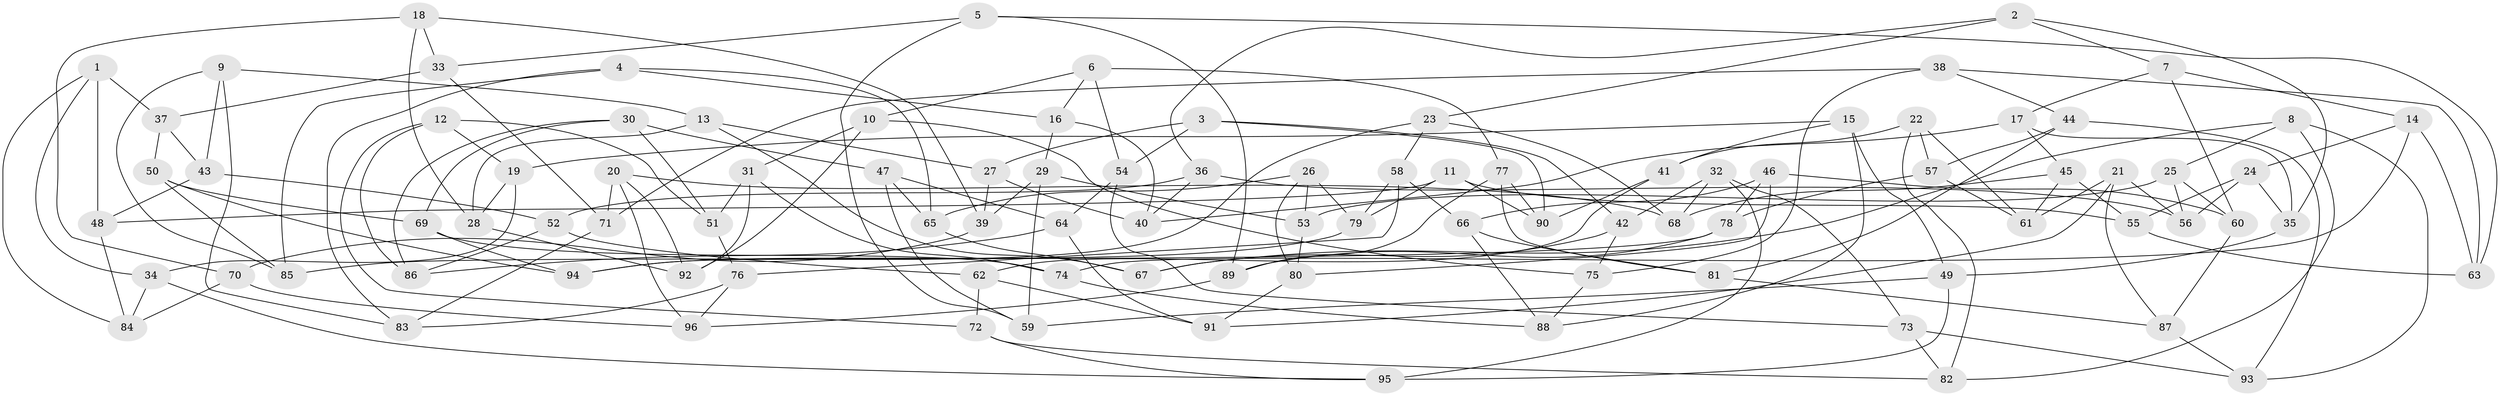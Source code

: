 // coarse degree distribution, {10: 0.06896551724137931, 8: 0.1724137931034483, 9: 0.20689655172413793, 4: 0.1724137931034483, 7: 0.06896551724137931, 5: 0.13793103448275862, 6: 0.1724137931034483}
// Generated by graph-tools (version 1.1) at 2025/53/03/04/25 22:53:59]
// undirected, 96 vertices, 192 edges
graph export_dot {
  node [color=gray90,style=filled];
  1;
  2;
  3;
  4;
  5;
  6;
  7;
  8;
  9;
  10;
  11;
  12;
  13;
  14;
  15;
  16;
  17;
  18;
  19;
  20;
  21;
  22;
  23;
  24;
  25;
  26;
  27;
  28;
  29;
  30;
  31;
  32;
  33;
  34;
  35;
  36;
  37;
  38;
  39;
  40;
  41;
  42;
  43;
  44;
  45;
  46;
  47;
  48;
  49;
  50;
  51;
  52;
  53;
  54;
  55;
  56;
  57;
  58;
  59;
  60;
  61;
  62;
  63;
  64;
  65;
  66;
  67;
  68;
  69;
  70;
  71;
  72;
  73;
  74;
  75;
  76;
  77;
  78;
  79;
  80;
  81;
  82;
  83;
  84;
  85;
  86;
  87;
  88;
  89;
  90;
  91;
  92;
  93;
  94;
  95;
  96;
  1 -- 48;
  1 -- 84;
  1 -- 37;
  1 -- 34;
  2 -- 7;
  2 -- 23;
  2 -- 35;
  2 -- 36;
  3 -- 90;
  3 -- 54;
  3 -- 42;
  3 -- 27;
  4 -- 83;
  4 -- 85;
  4 -- 16;
  4 -- 65;
  5 -- 33;
  5 -- 63;
  5 -- 59;
  5 -- 89;
  6 -- 77;
  6 -- 10;
  6 -- 16;
  6 -- 54;
  7 -- 17;
  7 -- 14;
  7 -- 60;
  8 -- 93;
  8 -- 25;
  8 -- 67;
  8 -- 82;
  9 -- 85;
  9 -- 83;
  9 -- 43;
  9 -- 13;
  10 -- 92;
  10 -- 31;
  10 -- 75;
  11 -- 48;
  11 -- 90;
  11 -- 79;
  11 -- 55;
  12 -- 19;
  12 -- 51;
  12 -- 72;
  12 -- 86;
  13 -- 67;
  13 -- 28;
  13 -- 27;
  14 -- 74;
  14 -- 24;
  14 -- 63;
  15 -- 41;
  15 -- 49;
  15 -- 88;
  15 -- 19;
  16 -- 29;
  16 -- 40;
  17 -- 40;
  17 -- 45;
  17 -- 35;
  18 -- 33;
  18 -- 70;
  18 -- 39;
  18 -- 28;
  19 -- 28;
  19 -- 34;
  20 -- 92;
  20 -- 68;
  20 -- 71;
  20 -- 96;
  21 -- 56;
  21 -- 61;
  21 -- 91;
  21 -- 87;
  22 -- 57;
  22 -- 82;
  22 -- 41;
  22 -- 61;
  23 -- 68;
  23 -- 94;
  23 -- 58;
  24 -- 56;
  24 -- 35;
  24 -- 55;
  25 -- 53;
  25 -- 56;
  25 -- 60;
  26 -- 53;
  26 -- 80;
  26 -- 65;
  26 -- 79;
  27 -- 40;
  27 -- 39;
  28 -- 92;
  29 -- 53;
  29 -- 59;
  29 -- 39;
  30 -- 51;
  30 -- 86;
  30 -- 47;
  30 -- 69;
  31 -- 74;
  31 -- 51;
  31 -- 92;
  32 -- 73;
  32 -- 42;
  32 -- 95;
  32 -- 68;
  33 -- 37;
  33 -- 71;
  34 -- 84;
  34 -- 95;
  35 -- 49;
  36 -- 40;
  36 -- 56;
  36 -- 52;
  37 -- 43;
  37 -- 50;
  38 -- 71;
  38 -- 44;
  38 -- 63;
  38 -- 75;
  39 -- 70;
  41 -- 90;
  41 -- 62;
  42 -- 75;
  42 -- 67;
  43 -- 52;
  43 -- 48;
  44 -- 81;
  44 -- 57;
  44 -- 93;
  45 -- 55;
  45 -- 68;
  45 -- 61;
  46 -- 80;
  46 -- 78;
  46 -- 66;
  46 -- 60;
  47 -- 59;
  47 -- 64;
  47 -- 65;
  48 -- 84;
  49 -- 95;
  49 -- 59;
  50 -- 94;
  50 -- 69;
  50 -- 85;
  51 -- 76;
  52 -- 62;
  52 -- 86;
  53 -- 80;
  54 -- 64;
  54 -- 73;
  55 -- 63;
  57 -- 78;
  57 -- 61;
  58 -- 79;
  58 -- 76;
  58 -- 66;
  60 -- 87;
  62 -- 91;
  62 -- 72;
  64 -- 86;
  64 -- 91;
  65 -- 67;
  66 -- 81;
  66 -- 88;
  69 -- 74;
  69 -- 94;
  70 -- 96;
  70 -- 84;
  71 -- 83;
  72 -- 82;
  72 -- 95;
  73 -- 82;
  73 -- 93;
  74 -- 88;
  75 -- 88;
  76 -- 83;
  76 -- 96;
  77 -- 90;
  77 -- 81;
  77 -- 89;
  78 -- 85;
  78 -- 89;
  79 -- 94;
  80 -- 91;
  81 -- 87;
  87 -- 93;
  89 -- 96;
}
